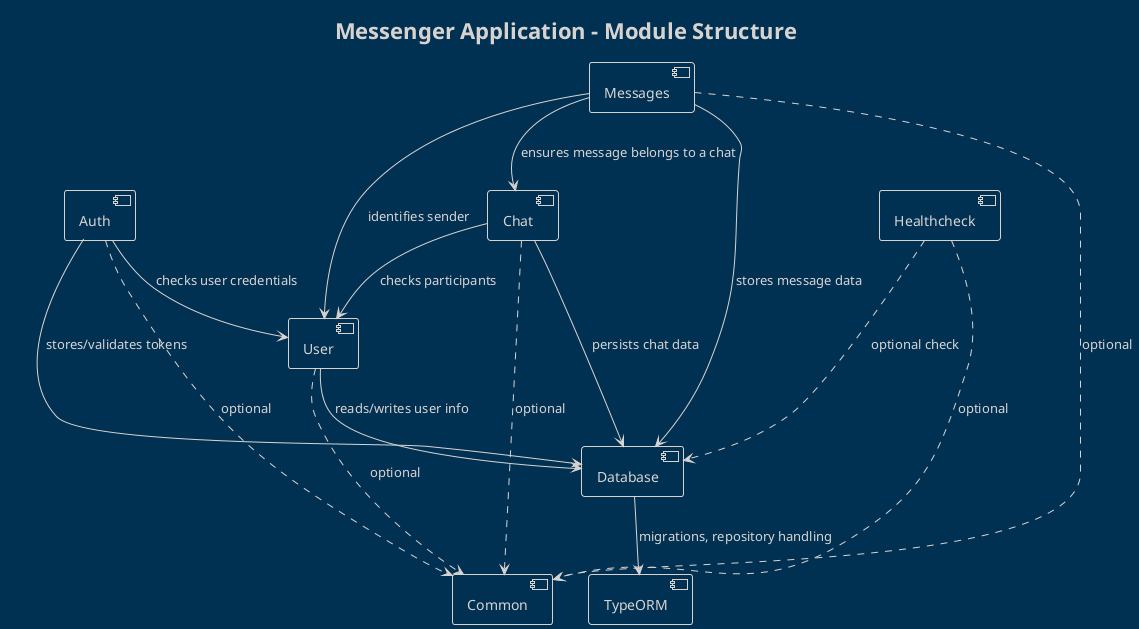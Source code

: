@startuml
!theme blueprint

title Messenger Application - Module Structure

' Components (Modules)
[Auth] as Auth
[User] as User
[Messages] as Messages
[Chat] as Chat
[Database] as Database
[TypeORM] as TypeOrm
[Common] as Common
[Healthcheck] as Healthcheck

' Auth handles JWT authentication, uses User for verifying credentials.
Auth --> User : checks user credentials
Auth --> Database : stores/validates tokens

' Chat manages chat creation and participants. Relies on user data.
Chat --> User : checks participants
Chat --> Database : persists chat data

' Messages module handles sending and fetching messages in a chat.
Messages --> User : identifies sender
Messages --> Chat : ensures message belongs to a chat
Messages --> Database : stores message data

' User module manages user data and interactions.
User --> Database : reads/writes user info

' Database module configures TypeORM connection.
Database --> TypeOrm : migrations, repository handling

' Healthcheck provides a route to verify app status.
Healthcheck -.-> Database : optional check


' Show that everything references Common as needed.
Auth -.-> Common : optional
Chat -.-> Common : optional
Messages -.-> Common : optional
User -.-> Common : optional
Healthcheck -.-> Common : optional

@enduml
